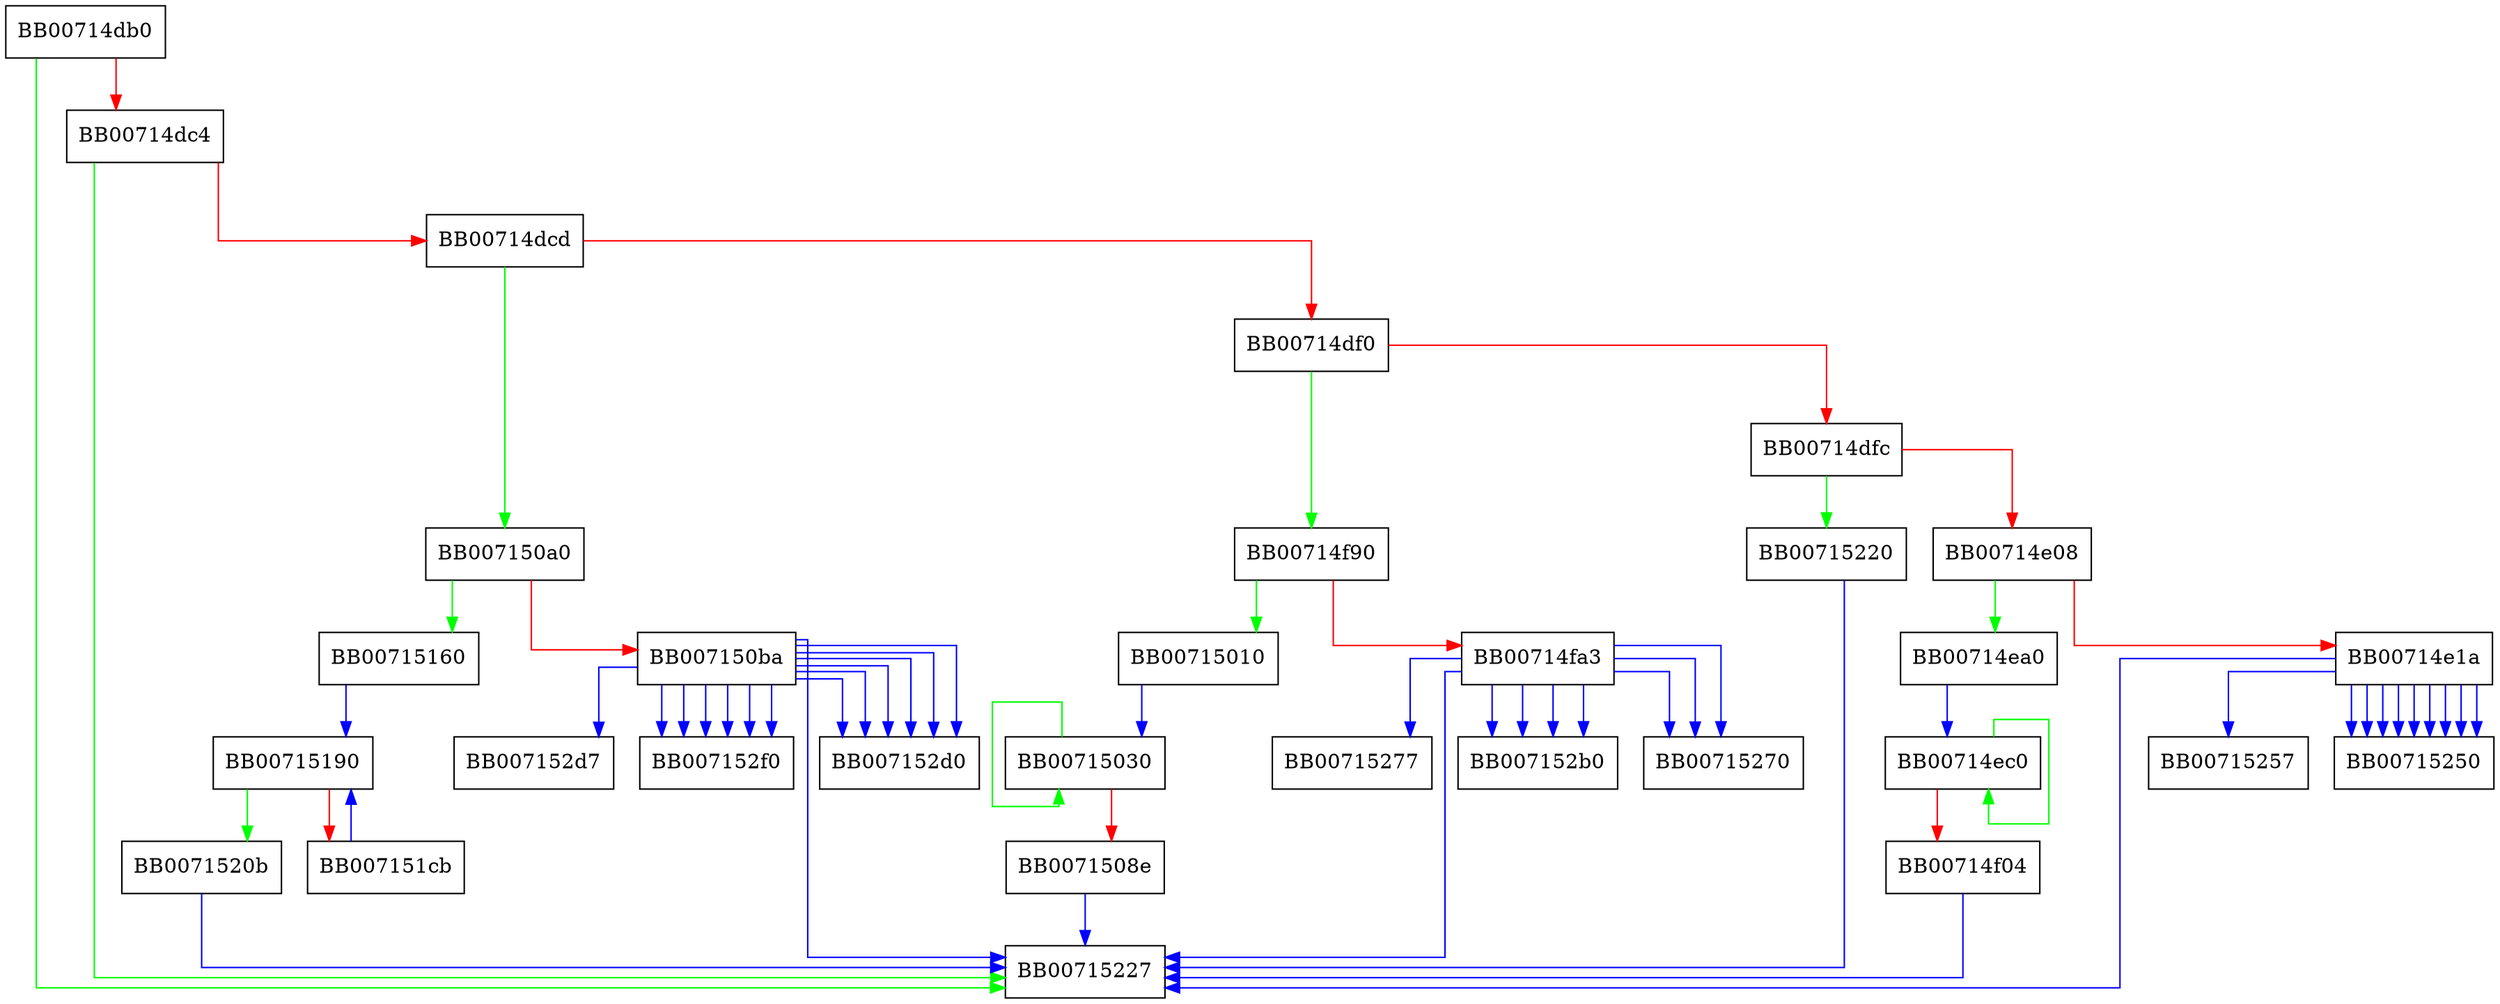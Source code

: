 digraph aesni_set_encrypt_key {
  node [shape="box"];
  graph [splines=ortho];
  BB00714db0 -> BB00715227 [color="green"];
  BB00714db0 -> BB00714dc4 [color="red"];
  BB00714dc4 -> BB00715227 [color="green"];
  BB00714dc4 -> BB00714dcd [color="red"];
  BB00714dcd -> BB007150a0 [color="green"];
  BB00714dcd -> BB00714df0 [color="red"];
  BB00714df0 -> BB00714f90 [color="green"];
  BB00714df0 -> BB00714dfc [color="red"];
  BB00714dfc -> BB00715220 [color="green"];
  BB00714dfc -> BB00714e08 [color="red"];
  BB00714e08 -> BB00714ea0 [color="green"];
  BB00714e08 -> BB00714e1a [color="red"];
  BB00714e1a -> BB00715257 [color="blue"];
  BB00714e1a -> BB00715250 [color="blue"];
  BB00714e1a -> BB00715250 [color="blue"];
  BB00714e1a -> BB00715250 [color="blue"];
  BB00714e1a -> BB00715250 [color="blue"];
  BB00714e1a -> BB00715250 [color="blue"];
  BB00714e1a -> BB00715250 [color="blue"];
  BB00714e1a -> BB00715250 [color="blue"];
  BB00714e1a -> BB00715250 [color="blue"];
  BB00714e1a -> BB00715250 [color="blue"];
  BB00714e1a -> BB00715227 [color="blue"];
  BB00714ea0 -> BB00714ec0 [color="blue"];
  BB00714ec0 -> BB00714ec0 [color="green"];
  BB00714ec0 -> BB00714f04 [color="red"];
  BB00714f04 -> BB00715227 [color="blue"];
  BB00714f90 -> BB00715010 [color="green"];
  BB00714f90 -> BB00714fa3 [color="red"];
  BB00714fa3 -> BB00715277 [color="blue"];
  BB00714fa3 -> BB007152b0 [color="blue"];
  BB00714fa3 -> BB00715270 [color="blue"];
  BB00714fa3 -> BB007152b0 [color="blue"];
  BB00714fa3 -> BB00715270 [color="blue"];
  BB00714fa3 -> BB007152b0 [color="blue"];
  BB00714fa3 -> BB00715270 [color="blue"];
  BB00714fa3 -> BB007152b0 [color="blue"];
  BB00714fa3 -> BB00715227 [color="blue"];
  BB00715010 -> BB00715030 [color="blue"];
  BB00715030 -> BB00715030 [color="green"];
  BB00715030 -> BB0071508e [color="red"];
  BB0071508e -> BB00715227 [color="blue"];
  BB007150a0 -> BB00715160 [color="green"];
  BB007150a0 -> BB007150ba [color="red"];
  BB007150ba -> BB007152d7 [color="blue"];
  BB007150ba -> BB007152f0 [color="blue"];
  BB007150ba -> BB007152d0 [color="blue"];
  BB007150ba -> BB007152f0 [color="blue"];
  BB007150ba -> BB007152d0 [color="blue"];
  BB007150ba -> BB007152f0 [color="blue"];
  BB007150ba -> BB007152d0 [color="blue"];
  BB007150ba -> BB007152f0 [color="blue"];
  BB007150ba -> BB007152d0 [color="blue"];
  BB007150ba -> BB007152f0 [color="blue"];
  BB007150ba -> BB007152d0 [color="blue"];
  BB007150ba -> BB007152f0 [color="blue"];
  BB007150ba -> BB007152d0 [color="blue"];
  BB007150ba -> BB00715227 [color="blue"];
  BB00715160 -> BB00715190 [color="blue"];
  BB00715190 -> BB0071520b [color="green"];
  BB00715190 -> BB007151cb [color="red"];
  BB007151cb -> BB00715190 [color="blue"];
  BB0071520b -> BB00715227 [color="blue"];
  BB00715220 -> BB00715227 [color="blue"];
}